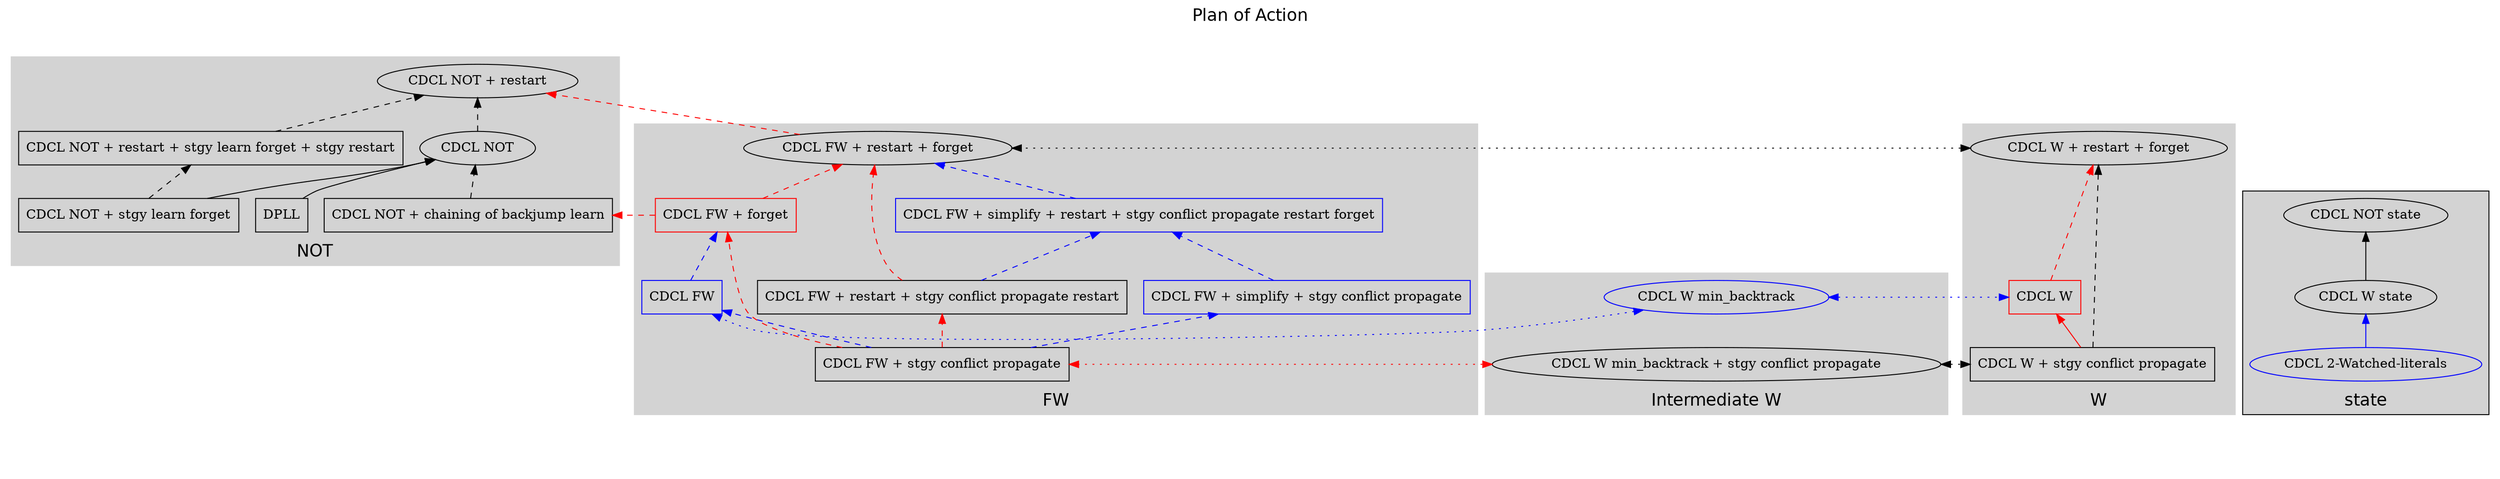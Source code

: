 //dot -o CDCL.pdf -Tpdf CDCL.dot
Digraph CDCL {
	rankdir=BT;
	graph [label="Plan of Action\n\n", labelloc=t; labeljust=center, fontname=Helvetica, fontsize=18];
	minlen=100;
	
	newrank=true;
	
	subgraph cluster_not {
		label="NOT";
		style=filled;
		color=lightgrey;
  		CDCL_NOT_restart [label="CDCL NOT + restart"];
  		CDCL_NOT [label="CDCL NOT"];
  		CDCL_NOT_restart_stgy_learn_forget_restart[label="CDCL NOT + restart + stgy learn forget + stgy restart", shape=box];
  		CDCL_NOT_chaining [label="CDCL NOT + chaining of backjump learn", shape=box];
  		DPLL [label="DPLL", shape=box];
		CDCL_NOT_stgy_learn_forget [label="CDCL NOT + stgy learn forget", shape=box];
				
		
	}

	CDCL_NOT_stgy_learn_forget -> CDCL_NOT;
	CDCL_NOT -> CDCL_NOT_restart [style=dashed];
	CDCL_NOT_stgy_learn_forget -> CDCL_NOT_restart_stgy_learn_forget_restart [style=dashed];
	CDCL_NOT_restart_stgy_learn_forget_restart -> CDCL_NOT_restart [style=dashed];
	DPLL -> CDCL_NOT;

	CDCL_NOT_chaining -> CDCL_NOT [style=dashed];
	subgraph cluster_phantom{
	  style = invis;
	  
  	  subgraph cluster_w_fw {
  		  label="Intermediate W";
  		  style=filled;
  		  color=lightgrey;
  		  CDCL_W_min_backtrack [label="CDCL W min_backtrack", color=blue];
  		  CDCL_W_min_backtrack_stgy_conflict_propagate [label="CDCL W min_backtrack + stgy conflict propagate"];
  	  }
  	  subgraph cluster_fw {
  		  style=filled;
  		  color=lightgrey;
  		  label="FW";
  		  CDCL_FW [label="CDCL FW", color=blue, shape=box];
  		  CDCL_FW_forget [label="CDCL FW + forget", color=red, shape=box];
  		  CDCL_FW_stgy_conflict_propagate_restart [label="CDCL FW + restart + stgy conflict propagate restart", shape=box];
		  CDCL_FW_simplify_stgy_conflict_propagate_restart [label="CDCL FW + simplify + restart + stgy conflict propagate restart forget", color=blue, shape=box];
  		  CDCL_FW_stgy_conflict_propagate [label="CDCL FW + stgy conflict propagate", shape=box];
  		  CDCL_FW_simplify_stgy_conflict_propagate [label="CDCL FW + simplify + stgy conflict propagate", color=blue, shape=box];
  		  CDCL_FW_forget_restart [label="CDCL FW + restart + forget"];
	  }
	}
	CDCL_FW_stgy_conflict_propagate_restart -> CDCL_FW_forget_restart [style=dashed, color=red];
	CDCL_FW_forget -> CDCL_NOT_chaining [style=dashed, color=red];
	CDCL_FW_forget -> CDCL_FW_forget_restart [style=dashed, color=red];
	CDCL_FW_forget_restart -> CDCL_NOT_restart [style=dashed, color=red];
	CDCL_FW -> CDCL_FW_forget [style=dashed, color=blue];
	CDCL_FW_stgy_conflict_propagate ->  CDCL_FW[style=dashed, color=blue];
	CDCL_FW_stgy_conflict_propagate -> CDCL_FW_stgy_conflict_propagate_restart[style=dashed, color=red];

	CDCL_FW_stgy_conflict_propagate -> CDCL_FW_simplify_stgy_conflict_propagate[style=dashed, color=blue];
	CDCL_FW_stgy_conflict_propagate_restart -> CDCL_FW_simplify_stgy_conflict_propagate_restart[style=dashed, color=blue];
	CDCL_FW_simplify_stgy_conflict_propagate -> CDCL_FW_simplify_stgy_conflict_propagate_restart[style=dashed, color=blue];
	CDCL_FW_simplify_stgy_conflict_propagate_restart -> CDCL_FW_forget_restart[style=dashed, color=blue];

	subgraph cluster_w {
		label="W";
		style=filled;
		color=lightgrey;
		CDCL_W [label="CDCL W", color=red, shape=box];
		CDCL_W_forget_restart [label="CDCL W + restart + forget"];
		CDCL_W_stgy_conflict_propagate [label="CDCL W + stgy conflict propagate", shape=box];
	}
	CDCL_W -> CDCL_W_forget_restart[color=red, style=dashed];
	CDCL_W_stgy_conflict_propagate -> CDCL_W_forget_restart[style=dashed];
	CDCL_W_stgy_conflict_propagate -> CDCL_W[color=red];
	CDCL_W_forget_restart -> CDCL_FW_forget_restart[style=dotted, dir="both"];

	CDCL_W_min_backtrack -> CDCL_FW[style=dotted, dir="both", color=blue];
	CDCL_W_min_backtrack -> CDCL_W[style=dotted, dir="both", color=blue];

	CDCL_W_min_backtrack_stgy_conflict_propagate -> CDCL_W_stgy_conflict_propagate[style=dotted, dir="both"];
	CDCL_W_min_backtrack_stgy_conflict_propagate -> CDCL_FW_stgy_conflict_propagate[style=dotted, dir="both", color=red];
	CDCL_FW_stgy_conflict_propagate -> CDCL_FW_forget[style=dashed, color = red];
	

	subgraph cluster_state {
		label="state";
		style=filled;
		CDCL_NOT_state [label="CDCL NOT state"];
		CDCL_W_state [label="CDCL W state"];
		CDCL_WL [label="CDCL 2-Watched-literals", color=blue];
	}

	CDCL_W_state -> CDCL_NOT_state;
	CDCL_WL -> CDCL_W_state[color=blue];
	
	{rank=same;
		CDCL_W
		//CDCL_NOT
		CDCL_W_min_backtrack
		CDCL_FW
		
		};

	{rank=same;
		CDCL_W_forget_restart;
		CDCL_FW_forget_restart;
		
	}

	{rank=sink
		CDCL_W_min_backtrack_stgy_conflict_propagate
		CDCL_W_stgy_conflict_propagate
		CDCL_FW_stgy_conflict_propagate
	}
	
	{rank=same
		CDCL_NOT_chaining
		CDCL_FW_forget
		DPLL
		CDCL_NOT_stgy_learn_forget
	}
}